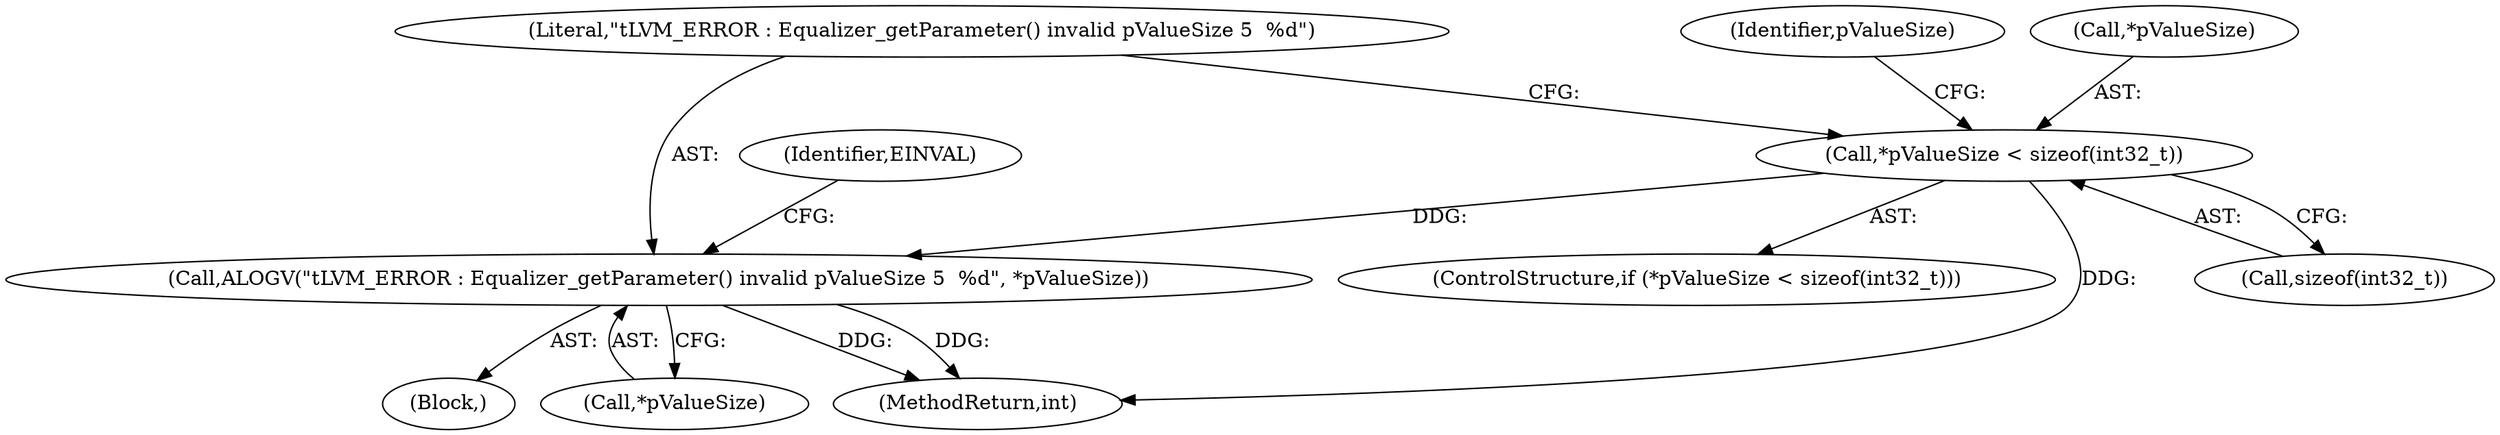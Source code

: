 digraph "0_Android_c66c43ad571ed2590dcd55a762c73c90d9744bac@API" {
"1000218" [label="(Call,*pValueSize < sizeof(int32_t))"];
"1000224" [label="(Call,ALOGV(\"\tLVM_ERROR : Equalizer_getParameter() invalid pValueSize 5  %d\", *pValueSize))"];
"1000224" [label="(Call,ALOGV(\"\tLVM_ERROR : Equalizer_getParameter() invalid pValueSize 5  %d\", *pValueSize))"];
"1000233" [label="(Identifier,pValueSize)"];
"1000226" [label="(Call,*pValueSize)"];
"1000225" [label="(Literal,\"\tLVM_ERROR : Equalizer_getParameter() invalid pValueSize 5  %d\")"];
"1000230" [label="(Identifier,EINVAL)"];
"1000218" [label="(Call,*pValueSize < sizeof(int32_t))"];
"1000221" [label="(Call,sizeof(int32_t))"];
"1000223" [label="(Block,)"];
"1000219" [label="(Call,*pValueSize)"];
"1000217" [label="(ControlStructure,if (*pValueSize < sizeof(int32_t)))"];
"1000567" [label="(MethodReturn,int)"];
"1000218" -> "1000217"  [label="AST: "];
"1000218" -> "1000221"  [label="CFG: "];
"1000219" -> "1000218"  [label="AST: "];
"1000221" -> "1000218"  [label="AST: "];
"1000225" -> "1000218"  [label="CFG: "];
"1000233" -> "1000218"  [label="CFG: "];
"1000218" -> "1000567"  [label="DDG: "];
"1000218" -> "1000224"  [label="DDG: "];
"1000224" -> "1000223"  [label="AST: "];
"1000224" -> "1000226"  [label="CFG: "];
"1000225" -> "1000224"  [label="AST: "];
"1000226" -> "1000224"  [label="AST: "];
"1000230" -> "1000224"  [label="CFG: "];
"1000224" -> "1000567"  [label="DDG: "];
"1000224" -> "1000567"  [label="DDG: "];
}
